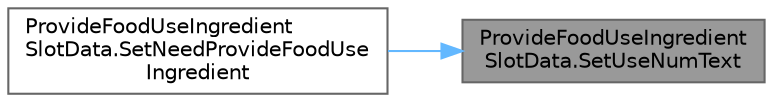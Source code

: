 digraph "ProvideFoodUseIngredientSlotData.SetUseNumText"
{
 // LATEX_PDF_SIZE
  bgcolor="transparent";
  edge [fontname=Helvetica,fontsize=10,labelfontname=Helvetica,labelfontsize=10];
  node [fontname=Helvetica,fontsize=10,shape=box,height=0.2,width=0.4];
  rankdir="RL";
  Node1 [id="Node000001",label="ProvideFoodUseIngredient\lSlotData.SetUseNumText",height=0.2,width=0.4,color="gray40", fillcolor="grey60", style="filled", fontcolor="black",tooltip=" "];
  Node1 -> Node2 [id="edge1_Node000001_Node000002",dir="back",color="steelblue1",style="solid",tooltip=" "];
  Node2 [id="Node000002",label="ProvideFoodUseIngredient\lSlotData.SetNeedProvideFoodUse\lIngredient",height=0.2,width=0.4,color="grey40", fillcolor="white", style="filled",URL="$class_provide_food_use_ingredient_slot_data.html#a49659f545c9132e0334b43e2496a6714",tooltip=" "];
}
